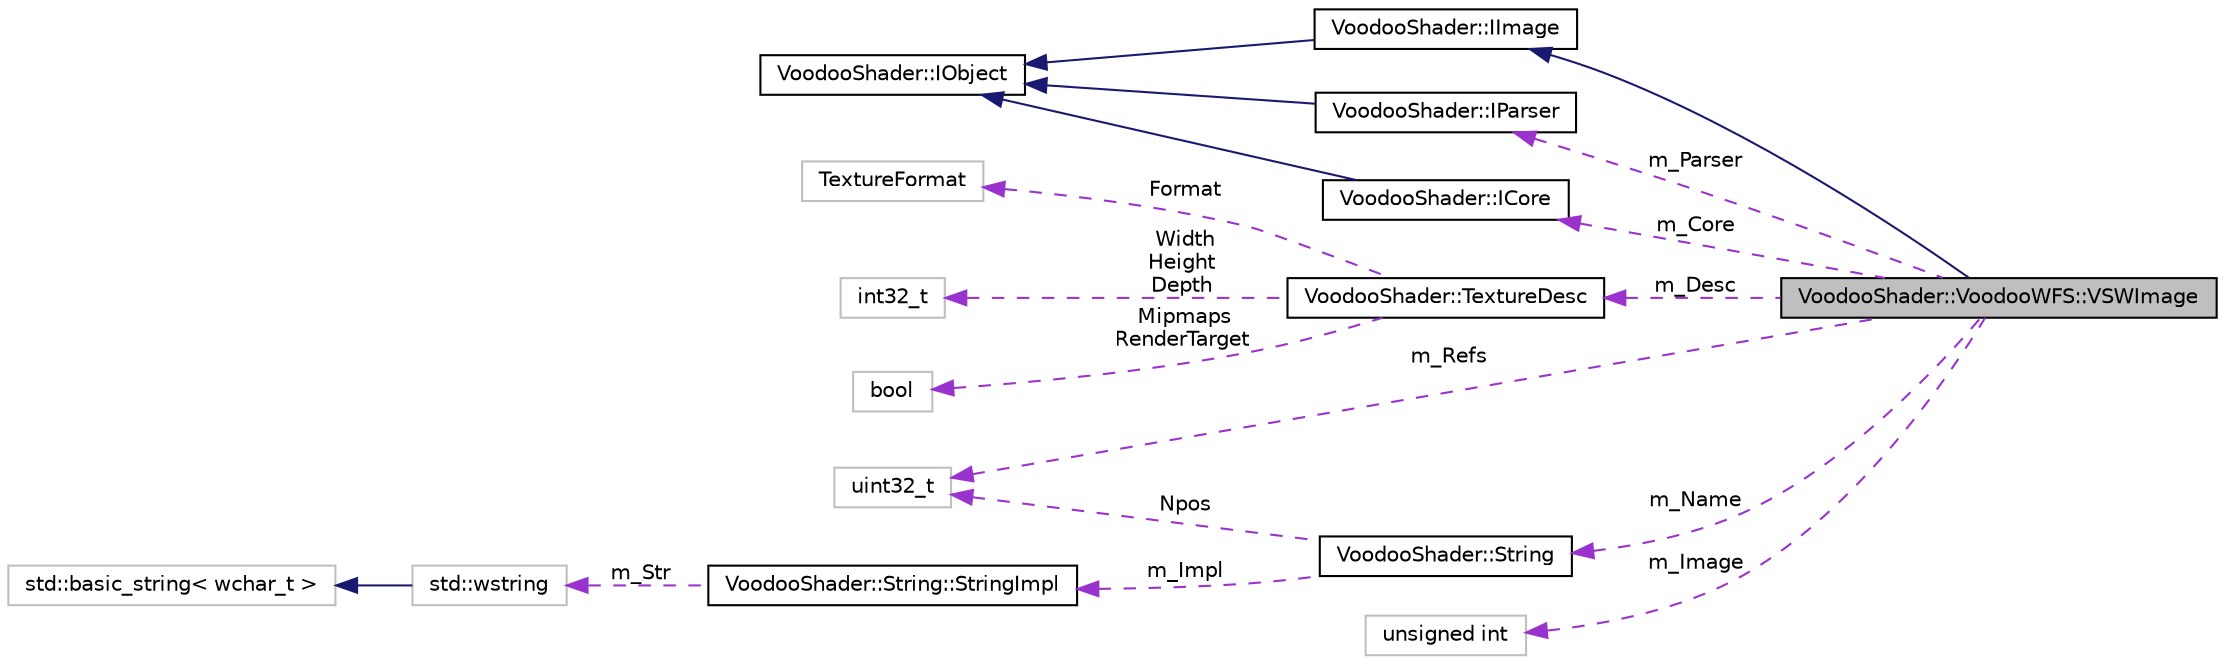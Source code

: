 digraph G
{
  edge [fontname="Helvetica",fontsize="10",labelfontname="Helvetica",labelfontsize="10"];
  node [fontname="Helvetica",fontsize="10",shape=record];
  rankdir="LR";
  Node1 [label="VoodooShader::VoodooWFS::VSWImage",height=0.2,width=0.4,color="black", fillcolor="grey75", style="filled" fontcolor="black"];
  Node2 -> Node1 [dir="back",color="midnightblue",fontsize="10",style="solid",fontname="Helvetica"];
  Node2 [label="VoodooShader::IImage",height=0.2,width=0.4,color="black", fillcolor="white", style="filled",URL="$class_voodoo_shader_1_1_i_image.html"];
  Node3 -> Node2 [dir="back",color="midnightblue",fontsize="10",style="solid",fontname="Helvetica"];
  Node3 [label="VoodooShader::IObject",height=0.2,width=0.4,color="black", fillcolor="white", style="filled",URL="$class_voodoo_shader_1_1_i_object.html",tooltip="Defines a simple interface all Voodoo objects from dynamic modules must inherit."];
  Node4 -> Node1 [dir="back",color="darkorchid3",fontsize="10",style="dashed",label=" m_Parser" ,fontname="Helvetica"];
  Node4 [label="VoodooShader::IParser",height=0.2,width=0.4,color="black", fillcolor="white", style="filled",URL="$class_voodoo_shader_1_1_i_parser.html",tooltip="Provides extensive variable handling and string parsing."];
  Node3 -> Node4 [dir="back",color="midnightblue",fontsize="10",style="solid",fontname="Helvetica"];
  Node5 -> Node1 [dir="back",color="darkorchid3",fontsize="10",style="dashed",label=" m_Desc" ,fontname="Helvetica"];
  Node5 [label="VoodooShader::TextureDesc",height=0.2,width=0.4,color="black", fillcolor="white", style="filled",URL="$struct_voodoo_shader_1_1_texture_desc.html",tooltip="Describes a texture, including size and format."];
  Node6 -> Node5 [dir="back",color="darkorchid3",fontsize="10",style="dashed",label=" Format" ,fontname="Helvetica"];
  Node6 [label="TextureFormat",height=0.2,width=0.4,color="grey75", fillcolor="white", style="filled"];
  Node7 -> Node5 [dir="back",color="darkorchid3",fontsize="10",style="dashed",label=" Width\nHeight\nDepth" ,fontname="Helvetica"];
  Node7 [label="int32_t",height=0.2,width=0.4,color="grey75", fillcolor="white", style="filled"];
  Node8 -> Node5 [dir="back",color="darkorchid3",fontsize="10",style="dashed",label=" Mipmaps\nRenderTarget" ,fontname="Helvetica"];
  Node8 [label="bool",height=0.2,width=0.4,color="grey75", fillcolor="white", style="filled"];
  Node9 -> Node1 [dir="back",color="darkorchid3",fontsize="10",style="dashed",label=" m_Refs" ,fontname="Helvetica"];
  Node9 [label="uint32_t",height=0.2,width=0.4,color="grey75", fillcolor="white", style="filled"];
  Node10 -> Node1 [dir="back",color="darkorchid3",fontsize="10",style="dashed",label=" m_Image" ,fontname="Helvetica"];
  Node10 [label="unsigned int",height=0.2,width=0.4,color="grey75", fillcolor="white", style="filled"];
  Node11 -> Node1 [dir="back",color="darkorchid3",fontsize="10",style="dashed",label=" m_Name" ,fontname="Helvetica"];
  Node11 [label="VoodooShader::String",height=0.2,width=0.4,color="black", fillcolor="white", style="filled",URL="$class_voodoo_shader_1_1_string.html",tooltip="Voodoo internal string class, providing constant and compiler-safe string passing between various mod..."];
  Node12 -> Node11 [dir="back",color="darkorchid3",fontsize="10",style="dashed",label=" m_Impl" ,fontname="Helvetica"];
  Node12 [label="VoodooShader::String::StringImpl",height=0.2,width=0.4,color="black", fillcolor="white", style="filled",URL="$class_voodoo_shader_1_1_string_1_1_string_impl.html"];
  Node13 -> Node12 [dir="back",color="darkorchid3",fontsize="10",style="dashed",label=" m_Str" ,fontname="Helvetica"];
  Node13 [label="std::wstring",height=0.2,width=0.4,color="grey75", fillcolor="white", style="filled",tooltip="STL class."];
  Node14 -> Node13 [dir="back",color="midnightblue",fontsize="10",style="solid",fontname="Helvetica"];
  Node14 [label="std::basic_string\< wchar_t \>",height=0.2,width=0.4,color="grey75", fillcolor="white", style="filled",tooltip="STL class."];
  Node9 -> Node11 [dir="back",color="darkorchid3",fontsize="10",style="dashed",label=" Npos" ,fontname="Helvetica"];
  Node15 -> Node1 [dir="back",color="darkorchid3",fontsize="10",style="dashed",label=" m_Core" ,fontname="Helvetica"];
  Node15 [label="VoodooShader::ICore",height=0.2,width=0.4,color="black", fillcolor="white", style="filled",URL="$class_voodoo_shader_1_1_i_core.html",tooltip="ICore engine class for the Voodoo Shader Framework."];
  Node3 -> Node15 [dir="back",color="midnightblue",fontsize="10",style="solid",fontname="Helvetica"];
}

